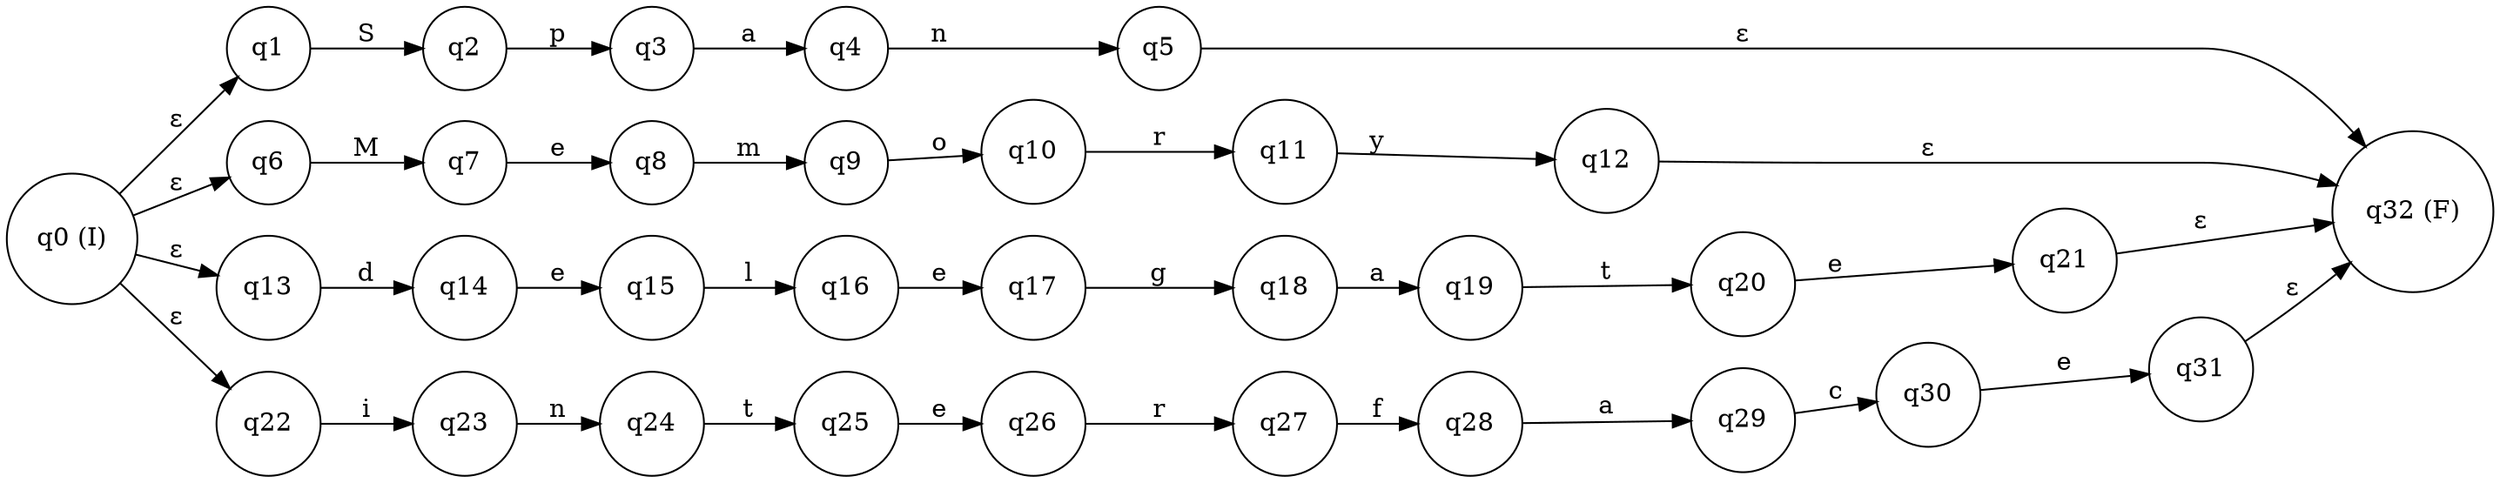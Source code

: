 digraph finite_state_machine {
rankdir=LR;
node [shape = circle];
q0 [label="q0 (I)"];
q1 [label="q1"];
q2 [label="q2"];
q3 [label="q3"];
q4 [label="q4"];
q5 [label="q5"];
q6 [label="q6"];
q7 [label="q7"];
q8 [label="q8"];
q9 [label="q9"];
q10 [label="q10"];
q11 [label="q11"];
q12 [label="q12"];
q13 [label="q13"];
q14 [label="q14"];
q15 [label="q15"];
q16 [label="q16"];
q17 [label="q17"];
q18 [label="q18"];
q19 [label="q19"];
q20 [label="q20"];
q21 [label="q21"];
q22 [label="q22"];
q23 [label="q23"];
q24 [label="q24"];
q25 [label="q25"];
q26 [label="q26"];
q27 [label="q27"];
q28 [label="q28"];
q29 [label="q29"];
q30 [label="q30"];
q31 [label="q31"];
q32 [label="q32 (F)"];
q0 -> q1 [label="ε"];
q1 -> q2 [label="S"];
q2 -> q3 [label="p"];
q3 -> q4 [label="a"];
q4 -> q5 [label="n"];
q0 -> q6 [label="ε"];
q6 -> q7 [label="M"];
q7 -> q8 [label="e"];
q8 -> q9 [label="m"];
q9 -> q10 [label="o"];
q10 -> q11 [label="r"];
q11 -> q12 [label="y"];
q0 -> q13 [label="ε"];
q13 -> q14 [label="d"];
q14 -> q15 [label="e"];
q15 -> q16 [label="l"];
q16 -> q17 [label="e"];
q17 -> q18 [label="g"];
q18 -> q19 [label="a"];
q19 -> q20 [label="t"];
q20 -> q21 [label="e"];
q0 -> q22 [label="ε"];
q22 -> q23 [label="i"];
q23 -> q24 [label="n"];
q24 -> q25 [label="t"];
q25 -> q26 [label="e"];
q26 -> q27 [label="r"];
q27 -> q28 [label="f"];
q28 -> q29 [label="a"];
q29 -> q30 [label="c"];
q30 -> q31 [label="e"];
q5 -> q32 [label="ε"];
q12 -> q32 [label="ε"];
q21 -> q32 [label="ε"];
q31 -> q32 [label="ε"];
}